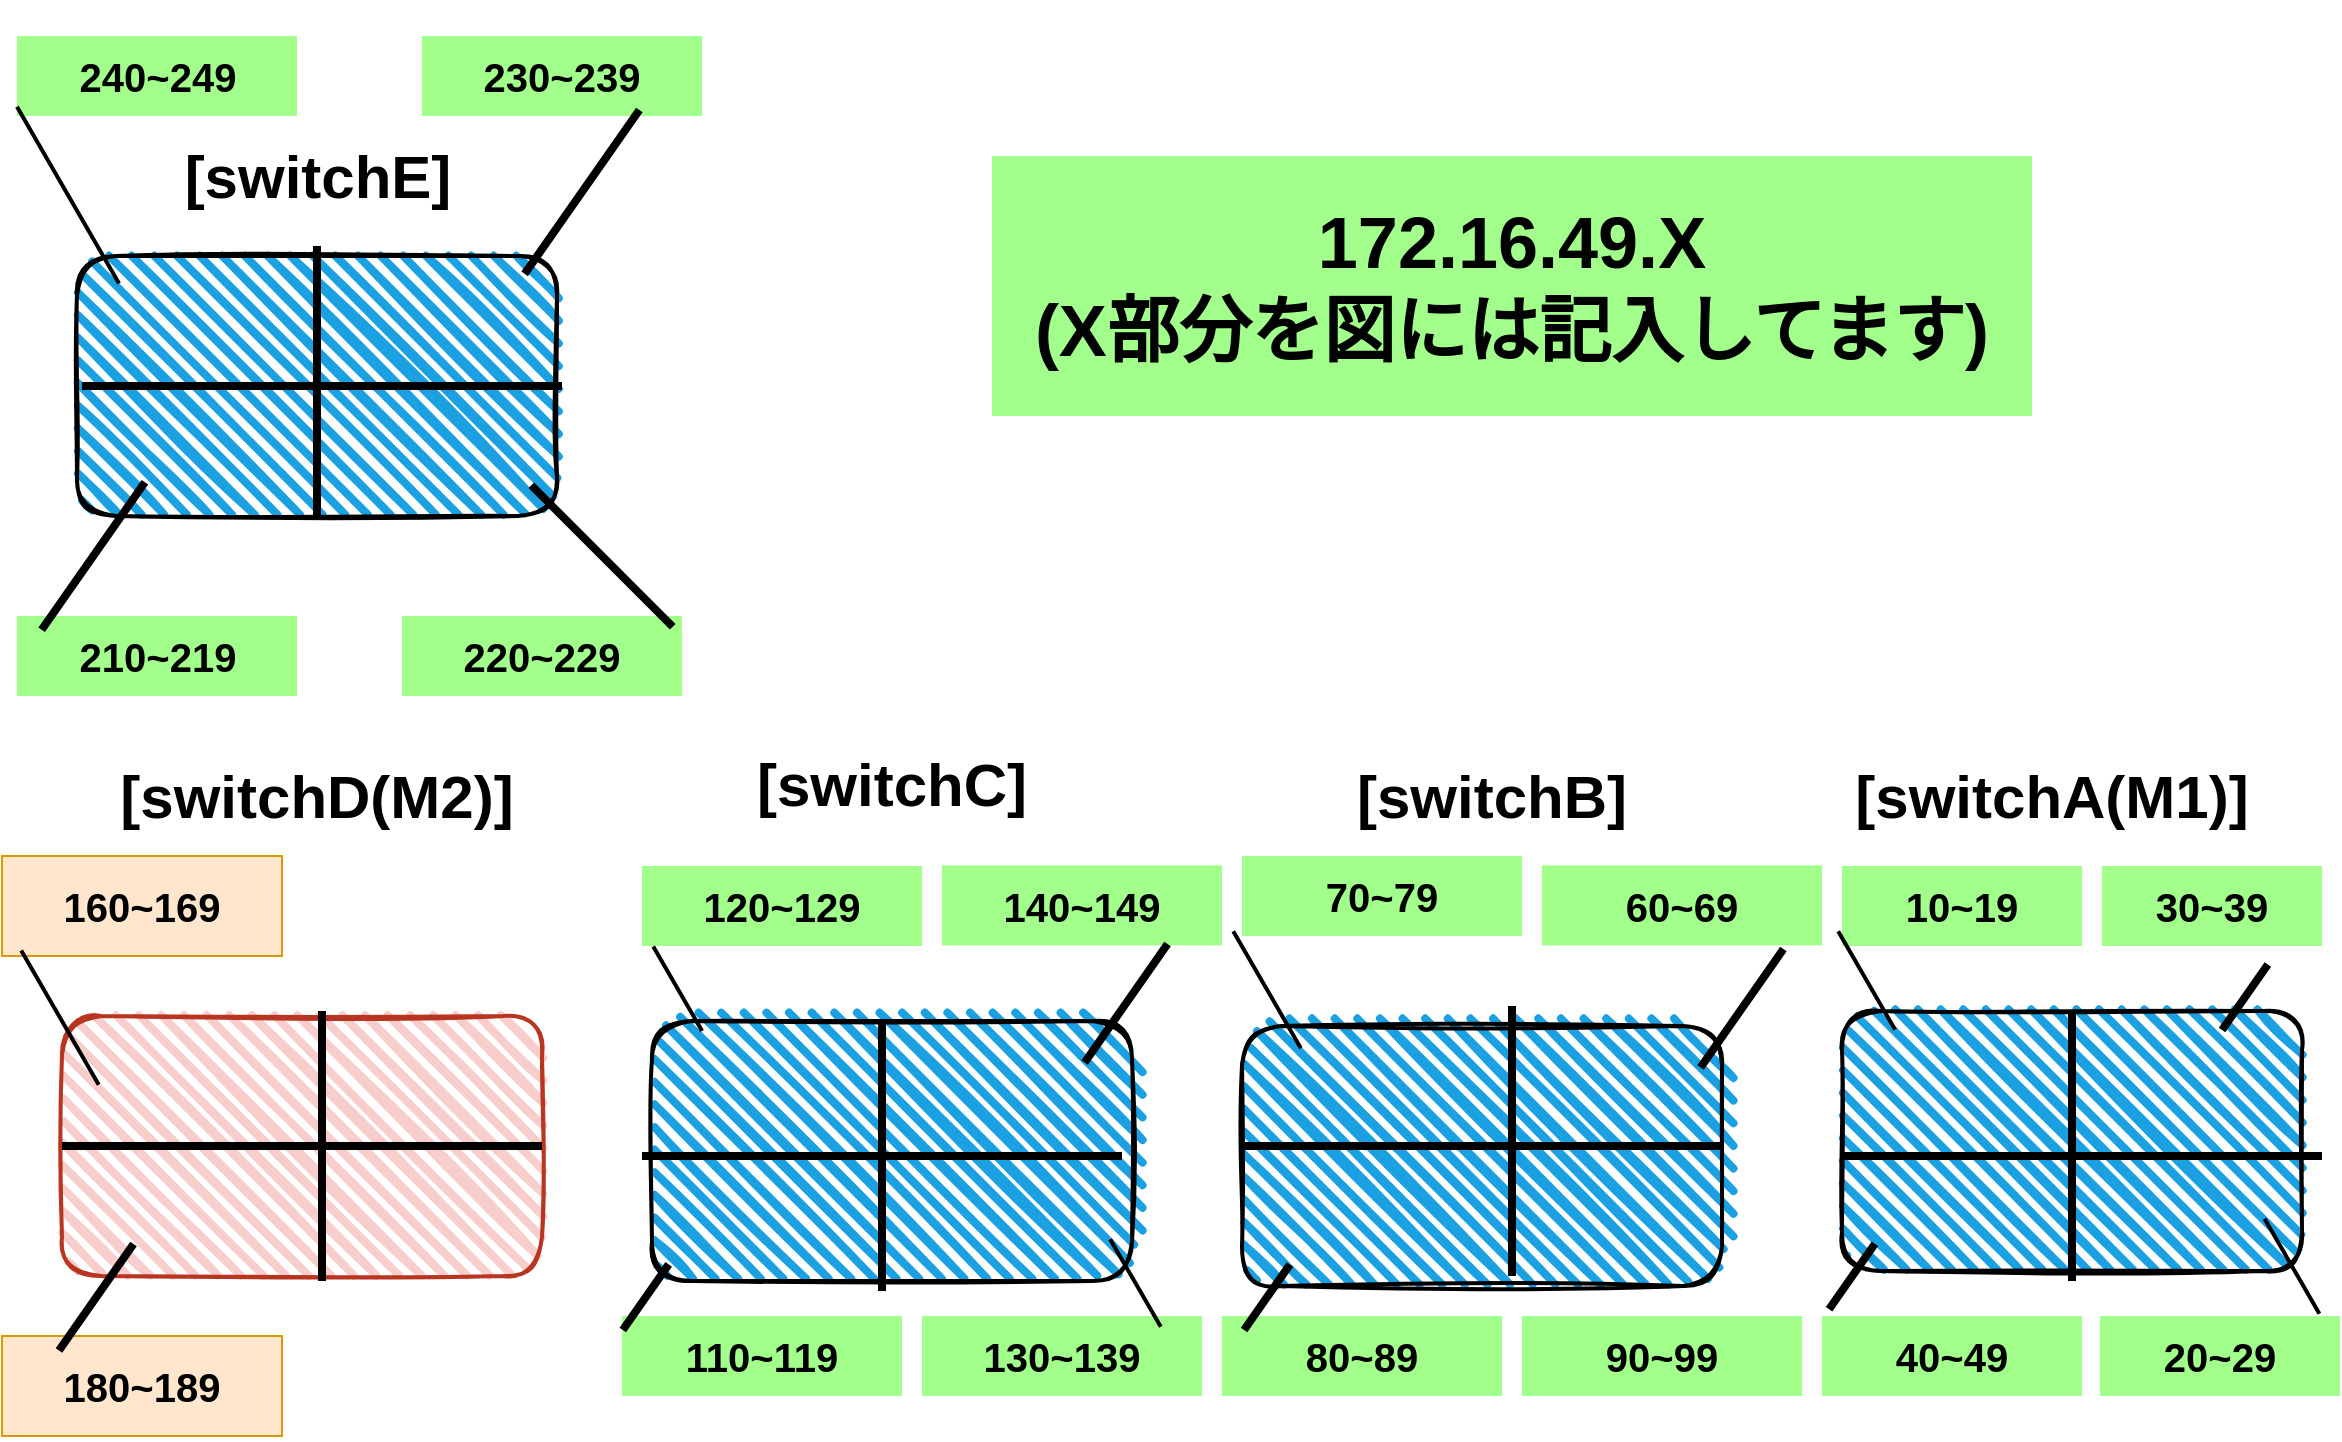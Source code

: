 <mxfile version="13.8.0" type="github">
  <diagram id="EciVQEBW0qG2yJVmfyix" name="Page-1">
    <mxGraphModel dx="2212" dy="938" grid="1" gridSize="10" guides="1" tooltips="1" connect="1" arrows="1" fold="1" page="1" pageScale="1" pageWidth="1169" pageHeight="827" math="0" shadow="0">
      <root>
        <mxCell id="0" />
        <mxCell id="1" parent="0" />
        <mxCell id="XryNoDLQJHqB9ck_YfK5-3" value="" style="rounded=1;whiteSpace=wrap;html=1;strokeWidth=2;fillWeight=4;hachureGap=8;hachureAngle=45;fillColor=#1ba1e2;sketch=1;" parent="1" vertex="1">
          <mxGeometry x="37.5" y="150" width="240" height="130" as="geometry" />
        </mxCell>
        <mxCell id="XryNoDLQJHqB9ck_YfK5-19" value="" style="rounded=1;whiteSpace=wrap;html=1;strokeWidth=2;fillWeight=4;hachureGap=8;hachureAngle=45;fillColor=#f8cecc;sketch=1;strokeColor=#B83521;" parent="1" vertex="1">
          <mxGeometry x="30" y="530" width="240" height="130" as="geometry" />
        </mxCell>
        <mxCell id="XryNoDLQJHqB9ck_YfK5-20" value="" style="rounded=1;whiteSpace=wrap;html=1;strokeWidth=2;fillWeight=4;hachureGap=8;hachureAngle=45;fillColor=#1ba1e2;sketch=1;" parent="1" vertex="1">
          <mxGeometry x="325" y="532.5" width="240" height="130" as="geometry" />
        </mxCell>
        <mxCell id="XryNoDLQJHqB9ck_YfK5-21" value="" style="rounded=1;whiteSpace=wrap;html=1;strokeWidth=2;fillWeight=4;hachureGap=8;hachureAngle=45;fillColor=#1ba1e2;sketch=1;" parent="1" vertex="1">
          <mxGeometry x="620" y="535" width="240" height="130" as="geometry" />
        </mxCell>
        <mxCell id="XryNoDLQJHqB9ck_YfK5-22" value="" style="rounded=1;whiteSpace=wrap;html=1;strokeWidth=2;fillWeight=4;hachureGap=8;hachureAngle=45;fillColor=#1ba1e2;sketch=1;" parent="1" vertex="1">
          <mxGeometry x="920" y="527.5" width="230" height="130" as="geometry" />
        </mxCell>
        <mxCell id="XryNoDLQJHqB9ck_YfK5-33" value="&lt;font style=&quot;font-size: 30px&quot;&gt;&lt;b&gt;[switchE]&lt;/b&gt;&lt;/font&gt;" style="text;html=1;strokeColor=none;fillColor=none;align=center;verticalAlign=middle;whiteSpace=wrap;rounded=0;" parent="1" vertex="1">
          <mxGeometry x="72.5" y="80" width="170" height="60" as="geometry" />
        </mxCell>
        <mxCell id="XryNoDLQJHqB9ck_YfK5-34" value="&lt;font style=&quot;font-size: 30px&quot;&gt;&lt;b&gt;[switchD(M2)]&lt;/b&gt;&lt;/font&gt;" style="text;html=1;strokeColor=none;fillColor=none;align=center;verticalAlign=middle;whiteSpace=wrap;rounded=0;" parent="1" vertex="1">
          <mxGeometry x="66.25" y="390" width="182.5" height="60" as="geometry" />
        </mxCell>
        <mxCell id="XryNoDLQJHqB9ck_YfK5-36" value="&lt;font style=&quot;font-size: 30px&quot;&gt;&lt;b&gt;[switchB]&lt;/b&gt;&lt;/font&gt;" style="text;html=1;strokeColor=none;fillColor=none;align=center;verticalAlign=middle;whiteSpace=wrap;rounded=0;" parent="1" vertex="1">
          <mxGeometry x="660" y="390" width="170" height="60" as="geometry" />
        </mxCell>
        <mxCell id="XryNoDLQJHqB9ck_YfK5-37" value="&lt;font style=&quot;font-size: 30px&quot;&gt;&lt;b&gt;[switchA(M1)]&lt;/b&gt;&lt;/font&gt;" style="text;html=1;strokeColor=none;fillColor=none;align=center;verticalAlign=middle;whiteSpace=wrap;rounded=0;" parent="1" vertex="1">
          <mxGeometry x="940" y="390" width="170" height="60" as="geometry" />
        </mxCell>
        <mxCell id="XryNoDLQJHqB9ck_YfK5-39" value="&lt;font style=&quot;font-size: 30px&quot;&gt;&lt;b&gt;[switchC]&lt;/b&gt;&lt;/font&gt;" style="text;html=1;strokeColor=none;fillColor=none;align=center;verticalAlign=middle;whiteSpace=wrap;rounded=0;" parent="1" vertex="1">
          <mxGeometry x="360" y="384" width="170" height="60" as="geometry" />
        </mxCell>
        <mxCell id="SzZjz5ikuDk73xtTwfuv-1" value="" style="line;strokeWidth=4;direction=south;html=1;perimeter=backbonePerimeter;points=[];outlineConnect=0;" vertex="1" parent="1">
          <mxGeometry x="152.5" y="145" width="10" height="135" as="geometry" />
        </mxCell>
        <mxCell id="SzZjz5ikuDk73xtTwfuv-2" value="" style="line;strokeWidth=4;html=1;perimeter=backbonePerimeter;points=[];outlineConnect=0;" vertex="1" parent="1">
          <mxGeometry x="40" y="210" width="240" height="10" as="geometry" />
        </mxCell>
        <mxCell id="SzZjz5ikuDk73xtTwfuv-3" value="" style="line;strokeWidth=4;html=1;perimeter=backbonePerimeter;points=[];outlineConnect=0;" vertex="1" parent="1">
          <mxGeometry x="30" y="590" width="240" height="10" as="geometry" />
        </mxCell>
        <mxCell id="SzZjz5ikuDk73xtTwfuv-5" value="" style="line;strokeWidth=4;html=1;perimeter=backbonePerimeter;points=[];outlineConnect=0;" vertex="1" parent="1">
          <mxGeometry x="320" y="595" width="240" height="10" as="geometry" />
        </mxCell>
        <mxCell id="SzZjz5ikuDk73xtTwfuv-6" value="" style="line;strokeWidth=4;html=1;perimeter=backbonePerimeter;points=[];outlineConnect=0;" vertex="1" parent="1">
          <mxGeometry x="920" y="595" width="240" height="10" as="geometry" />
        </mxCell>
        <mxCell id="SzZjz5ikuDk73xtTwfuv-7" value="" style="line;strokeWidth=4;html=1;perimeter=backbonePerimeter;points=[];outlineConnect=0;" vertex="1" parent="1">
          <mxGeometry x="620" y="590" width="240" height="10" as="geometry" />
        </mxCell>
        <mxCell id="SzZjz5ikuDk73xtTwfuv-8" value="" style="line;strokeWidth=4;direction=south;html=1;perimeter=backbonePerimeter;points=[];outlineConnect=0;" vertex="1" parent="1">
          <mxGeometry x="435" y="532.5" width="10" height="135" as="geometry" />
        </mxCell>
        <mxCell id="SzZjz5ikuDk73xtTwfuv-9" value="" style="line;strokeWidth=4;direction=south;html=1;perimeter=backbonePerimeter;points=[];outlineConnect=0;" vertex="1" parent="1">
          <mxGeometry x="155" y="527.5" width="10" height="135" as="geometry" />
        </mxCell>
        <mxCell id="SzZjz5ikuDk73xtTwfuv-10" value="" style="line;strokeWidth=4;direction=south;html=1;perimeter=backbonePerimeter;points=[];outlineConnect=0;" vertex="1" parent="1">
          <mxGeometry x="1030" y="527.5" width="10" height="135" as="geometry" />
        </mxCell>
        <mxCell id="SzZjz5ikuDk73xtTwfuv-11" value="" style="line;strokeWidth=4;direction=south;html=1;perimeter=backbonePerimeter;points=[];outlineConnect=0;" vertex="1" parent="1">
          <mxGeometry x="750" y="525" width="10" height="135" as="geometry" />
        </mxCell>
        <mxCell id="SzZjz5ikuDk73xtTwfuv-12" value="&lt;font style=&quot;font-size: 20px&quot;&gt;&lt;b&gt;240~249&lt;/b&gt;&lt;/font&gt;" style="text;html=1;strokeColor=none;align=center;verticalAlign=middle;whiteSpace=wrap;rounded=0;fillColor=#A3FF8C;" vertex="1" parent="1">
          <mxGeometry x="7.5" y="40" width="140" height="40" as="geometry" />
        </mxCell>
        <mxCell id="SzZjz5ikuDk73xtTwfuv-13" value="" style="line;strokeWidth=2;direction=south;html=1;rotation=-30;" vertex="1" parent="1">
          <mxGeometry x="28" y="68.53" width="10" height="102.01" as="geometry" />
        </mxCell>
        <mxCell id="SzZjz5ikuDk73xtTwfuv-15" value="&lt;font style=&quot;font-size: 20px&quot;&gt;&lt;b&gt;230~239&lt;/b&gt;&lt;/font&gt;" style="text;html=1;strokeColor=none;align=center;verticalAlign=middle;whiteSpace=wrap;rounded=0;fillColor=#A3FF8C;" vertex="1" parent="1">
          <mxGeometry x="210" y="40" width="140" height="40" as="geometry" />
        </mxCell>
        <mxCell id="SzZjz5ikuDk73xtTwfuv-16" value="&lt;font style=&quot;font-size: 20px&quot;&gt;&lt;b&gt;210~219&lt;/b&gt;&lt;/font&gt;" style="text;html=1;strokeColor=none;align=center;verticalAlign=middle;whiteSpace=wrap;rounded=0;fillColor=#A3FF8C;" vertex="1" parent="1">
          <mxGeometry x="7.5" y="330" width="140" height="40" as="geometry" />
        </mxCell>
        <mxCell id="SzZjz5ikuDk73xtTwfuv-17" value="&lt;font style=&quot;font-size: 20px&quot;&gt;&lt;b&gt;220~229&lt;/b&gt;&lt;/font&gt;" style="text;html=1;strokeColor=none;align=center;verticalAlign=middle;whiteSpace=wrap;rounded=0;fillColor=#A3FF8C;" vertex="1" parent="1">
          <mxGeometry x="200" y="330" width="140" height="40" as="geometry" />
        </mxCell>
        <mxCell id="SzZjz5ikuDk73xtTwfuv-18" value="&lt;font style=&quot;font-size: 20px&quot;&gt;&lt;b&gt;180~189&lt;/b&gt;&lt;/font&gt;" style="text;html=1;strokeColor=#d79b00;align=center;verticalAlign=middle;whiteSpace=wrap;rounded=0;fillColor=#ffe6cc;" vertex="1" parent="1">
          <mxGeometry y="690" width="140" height="50" as="geometry" />
        </mxCell>
        <mxCell id="SzZjz5ikuDk73xtTwfuv-19" value="&lt;font style=&quot;font-size: 20px&quot;&gt;&lt;b&gt;160~169&lt;/b&gt;&lt;/font&gt;" style="text;html=1;strokeColor=#d79b00;align=center;verticalAlign=middle;whiteSpace=wrap;rounded=0;fillColor=#ffe6cc;" vertex="1" parent="1">
          <mxGeometry y="450" width="140" height="50" as="geometry" />
        </mxCell>
        <mxCell id="SzZjz5ikuDk73xtTwfuv-22" value="" style="line;strokeWidth=2;direction=south;html=1;rotation=-30;" vertex="1" parent="1">
          <mxGeometry x="28.66" y="492.02" width="0.63" height="77.5" as="geometry" />
        </mxCell>
        <mxCell id="SzZjz5ikuDk73xtTwfuv-23" value="&lt;font style=&quot;font-size: 20px&quot;&gt;&lt;b&gt;120~129&lt;/b&gt;&lt;/font&gt;" style="text;html=1;strokeColor=none;align=center;verticalAlign=middle;whiteSpace=wrap;rounded=0;fillColor=#A3FF8C;" vertex="1" parent="1">
          <mxGeometry x="320" y="455" width="140" height="40" as="geometry" />
        </mxCell>
        <mxCell id="SzZjz5ikuDk73xtTwfuv-24" value="&lt;font style=&quot;font-size: 20px&quot;&gt;&lt;b&gt;140~149&lt;/b&gt;&lt;/font&gt;" style="text;html=1;strokeColor=none;align=center;verticalAlign=middle;whiteSpace=wrap;rounded=0;fillColor=#A3FF8C;" vertex="1" parent="1">
          <mxGeometry x="470" y="454.68" width="140" height="40" as="geometry" />
        </mxCell>
        <mxCell id="SzZjz5ikuDk73xtTwfuv-25" value="&lt;font style=&quot;font-size: 20px&quot;&gt;&lt;b&gt;110~119&lt;/b&gt;&lt;/font&gt;" style="text;html=1;strokeColor=none;align=center;verticalAlign=middle;whiteSpace=wrap;rounded=0;fillColor=#A3FF8C;" vertex="1" parent="1">
          <mxGeometry x="310" y="680" width="140" height="40" as="geometry" />
        </mxCell>
        <mxCell id="SzZjz5ikuDk73xtTwfuv-26" value="&lt;font style=&quot;font-size: 20px&quot;&gt;&lt;b&gt;130~139&lt;/b&gt;&lt;/font&gt;" style="text;html=1;strokeColor=none;align=center;verticalAlign=middle;whiteSpace=wrap;rounded=0;fillColor=#A3FF8C;" vertex="1" parent="1">
          <mxGeometry x="460" y="680" width="140" height="40" as="geometry" />
        </mxCell>
        <mxCell id="SzZjz5ikuDk73xtTwfuv-27" value="&lt;font style=&quot;font-size: 20px&quot;&gt;&lt;b&gt;80~89&lt;/b&gt;&lt;/font&gt;" style="text;html=1;strokeColor=none;align=center;verticalAlign=middle;whiteSpace=wrap;rounded=0;fillColor=#A3FF8C;" vertex="1" parent="1">
          <mxGeometry x="610" y="680" width="140" height="40" as="geometry" />
        </mxCell>
        <mxCell id="SzZjz5ikuDk73xtTwfuv-28" value="&lt;font style=&quot;font-size: 20px&quot;&gt;&lt;b&gt;90~99&lt;/b&gt;&lt;/font&gt;" style="text;html=1;strokeColor=none;align=center;verticalAlign=middle;whiteSpace=wrap;rounded=0;fillColor=#A3FF8C;" vertex="1" parent="1">
          <mxGeometry x="760" y="680" width="140" height="40" as="geometry" />
        </mxCell>
        <mxCell id="SzZjz5ikuDk73xtTwfuv-29" value="&lt;font style=&quot;font-size: 20px&quot;&gt;&lt;b&gt;40~49&lt;/b&gt;&lt;/font&gt;" style="text;html=1;strokeColor=none;align=center;verticalAlign=middle;whiteSpace=wrap;rounded=0;fillColor=#A3FF8C;" vertex="1" parent="1">
          <mxGeometry x="910" y="680" width="130" height="40" as="geometry" />
        </mxCell>
        <mxCell id="SzZjz5ikuDk73xtTwfuv-30" value="&lt;font style=&quot;font-size: 20px&quot;&gt;&lt;b&gt;20~29&lt;/b&gt;&lt;/font&gt;" style="text;html=1;strokeColor=none;align=center;verticalAlign=middle;whiteSpace=wrap;rounded=0;fillColor=#A3FF8C;" vertex="1" parent="1">
          <mxGeometry x="1049" y="680" width="120" height="40" as="geometry" />
        </mxCell>
        <mxCell id="SzZjz5ikuDk73xtTwfuv-31" value="&lt;font style=&quot;font-size: 20px&quot;&gt;&lt;b&gt;70~79&lt;/b&gt;&lt;/font&gt;" style="text;html=1;strokeColor=none;align=center;verticalAlign=middle;whiteSpace=wrap;rounded=0;fillColor=#A3FF8C;" vertex="1" parent="1">
          <mxGeometry x="620" y="450" width="140" height="40" as="geometry" />
        </mxCell>
        <mxCell id="SzZjz5ikuDk73xtTwfuv-32" value="&lt;font style=&quot;font-size: 20px&quot;&gt;&lt;b&gt;60~69&lt;/b&gt;&lt;/font&gt;" style="text;html=1;strokeColor=none;align=center;verticalAlign=middle;whiteSpace=wrap;rounded=0;fillColor=#A3FF8C;" vertex="1" parent="1">
          <mxGeometry x="770" y="454.68" width="140" height="40" as="geometry" />
        </mxCell>
        <mxCell id="SzZjz5ikuDk73xtTwfuv-33" value="&lt;span style=&quot;font-size: 20px&quot;&gt;&lt;b&gt;10~19&lt;/b&gt;&lt;/span&gt;" style="text;html=1;strokeColor=none;align=center;verticalAlign=middle;whiteSpace=wrap;rounded=0;fillColor=#A3FF8C;" vertex="1" parent="1">
          <mxGeometry x="920" y="455" width="120" height="40" as="geometry" />
        </mxCell>
        <mxCell id="SzZjz5ikuDk73xtTwfuv-34" value="&lt;font style=&quot;font-size: 20px&quot;&gt;&lt;b&gt;30~39&lt;/b&gt;&lt;/font&gt;" style="text;html=1;strokeColor=none;align=center;verticalAlign=middle;whiteSpace=wrap;rounded=0;fillColor=#A3FF8C;" vertex="1" parent="1">
          <mxGeometry x="1050" y="455" width="110" height="40" as="geometry" />
        </mxCell>
        <mxCell id="SzZjz5ikuDk73xtTwfuv-35" value="&lt;font&gt;&lt;b&gt;&lt;font style=&quot;font-size: 36px&quot;&gt;172.16.49.X&lt;br&gt;(X部分を図には記入してます)&lt;/font&gt;&lt;br&gt;&lt;/b&gt;&lt;/font&gt;" style="text;html=1;strokeColor=none;align=center;verticalAlign=middle;whiteSpace=wrap;rounded=0;fillColor=#A3FF8C;" vertex="1" parent="1">
          <mxGeometry x="495" y="100" width="520" height="130" as="geometry" />
        </mxCell>
        <mxCell id="SzZjz5ikuDk73xtTwfuv-37" value="" style="line;strokeWidth=4;direction=south;html=1;perimeter=backbonePerimeter;points=[];outlineConnect=0;rotation=35;" vertex="1" parent="1">
          <mxGeometry x="200" y="67.99" width="180" height="100" as="geometry" />
        </mxCell>
        <mxCell id="SzZjz5ikuDk73xtTwfuv-39" value="" style="line;strokeWidth=4;direction=south;html=1;perimeter=backbonePerimeter;points=[];outlineConnect=0;rotation=-225;" vertex="1" parent="1">
          <mxGeometry x="210.003" y="249.999" width="180" height="100" as="geometry" />
        </mxCell>
        <mxCell id="SzZjz5ikuDk73xtTwfuv-40" value="" style="line;strokeWidth=4;direction=south;html=1;perimeter=backbonePerimeter;points=[];outlineConnect=0;rotation=35;" vertex="1" parent="1">
          <mxGeometry x="42.08" y="255" width="7.13" height="90" as="geometry" />
        </mxCell>
        <mxCell id="SzZjz5ikuDk73xtTwfuv-41" value="" style="line;strokeWidth=4;direction=south;html=1;perimeter=backbonePerimeter;points=[];outlineConnect=0;rotation=35;" vertex="1" parent="1">
          <mxGeometry x="45.05" y="638.09" width="4.16" height="65" as="geometry" />
        </mxCell>
        <mxCell id="SzZjz5ikuDk73xtTwfuv-42" value="" style="line;strokeWidth=4;direction=south;html=1;perimeter=backbonePerimeter;points=[];outlineConnect=0;rotation=35;" vertex="1" parent="1">
          <mxGeometry x="231.87" y="650.59" width="180" height="40" as="geometry" />
        </mxCell>
        <mxCell id="SzZjz5ikuDk73xtTwfuv-43" value="" style="line;strokeWidth=4;direction=south;html=1;perimeter=backbonePerimeter;points=[];outlineConnect=0;rotation=35;" vertex="1" parent="1">
          <mxGeometry x="542.515" y="650.595" width="180" height="40" as="geometry" />
        </mxCell>
        <mxCell id="SzZjz5ikuDk73xtTwfuv-44" value="" style="line;strokeWidth=4;direction=south;html=1;perimeter=backbonePerimeter;points=[];outlineConnect=0;rotation=35;" vertex="1" parent="1">
          <mxGeometry x="834.995" y="640.245" width="180" height="40" as="geometry" />
        </mxCell>
        <mxCell id="SzZjz5ikuDk73xtTwfuv-45" value="" style="line;strokeWidth=2;direction=south;html=1;rotation=-30;" vertex="1" parent="1">
          <mxGeometry x="332.83" y="491.92" width="10" height="48.83" as="geometry" />
        </mxCell>
        <mxCell id="SzZjz5ikuDk73xtTwfuv-46" value="" style="line;strokeWidth=2;direction=south;html=1;rotation=-30;" vertex="1" parent="1">
          <mxGeometry x="627.52" y="483.08" width="10" height="67.58" as="geometry" />
        </mxCell>
        <mxCell id="SzZjz5ikuDk73xtTwfuv-47" value="" style="line;strokeWidth=2;direction=south;html=1;rotation=-30;" vertex="1" parent="1">
          <mxGeometry x="561.72" y="638.2" width="10" height="50.6" as="geometry" />
        </mxCell>
        <mxCell id="SzZjz5ikuDk73xtTwfuv-50" value="" style="line;strokeWidth=2;direction=south;html=1;rotation=-30;" vertex="1" parent="1">
          <mxGeometry x="1140" y="627.74" width="10" height="54.81" as="geometry" />
        </mxCell>
        <mxCell id="SzZjz5ikuDk73xtTwfuv-51" value="" style="line;strokeWidth=2;direction=south;html=1;rotation=-30;" vertex="1" parent="1">
          <mxGeometry x="927.33" y="483.8" width="10" height="56.92" as="geometry" />
        </mxCell>
        <mxCell id="SzZjz5ikuDk73xtTwfuv-52" value="" style="line;strokeWidth=4;direction=south;html=1;perimeter=backbonePerimeter;points=[];outlineConnect=0;rotation=35;" vertex="1" parent="1">
          <mxGeometry x="472.05" y="487.49" width="180" height="72.26" as="geometry" />
        </mxCell>
        <mxCell id="SzZjz5ikuDk73xtTwfuv-53" value="" style="line;strokeWidth=4;direction=south;html=1;perimeter=backbonePerimeter;points=[];outlineConnect=0;rotation=35;" vertex="1" parent="1">
          <mxGeometry x="779.997" y="489.998" width="180" height="72.26" as="geometry" />
        </mxCell>
        <mxCell id="SzZjz5ikuDk73xtTwfuv-57" value="" style="line;strokeWidth=4;direction=south;html=1;perimeter=backbonePerimeter;points=[];outlineConnect=0;rotation=35;" vertex="1" parent="1">
          <mxGeometry x="1080.86" y="500.66" width="81.24" height="39.91" as="geometry" />
        </mxCell>
      </root>
    </mxGraphModel>
  </diagram>
</mxfile>
